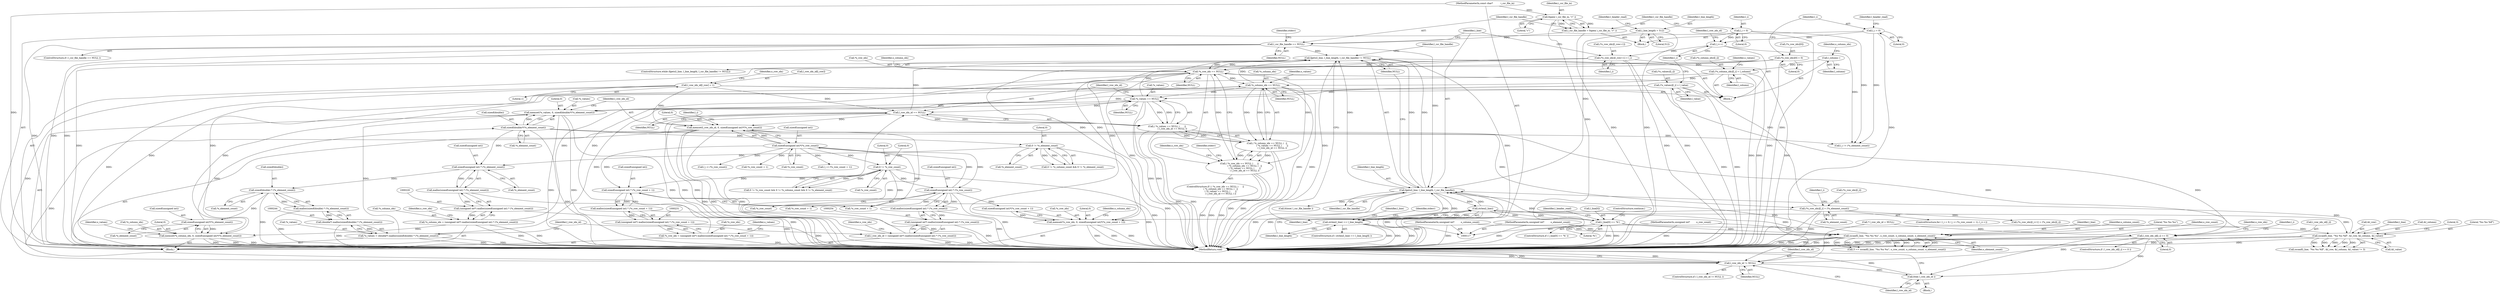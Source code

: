 digraph "0_libxsmm_151481489192e6d1997f8bde52c5c425ea41741d@API" {
"1000159" [label="(Call,fgets(l_line, l_line_length, l_csr_file_handle) != NULL)"];
"1000160" [label="(Call,fgets(l_line, l_line_length, l_csr_file_handle))"];
"1000177" [label="(Call,l_line[0] == '%')"];
"1000168" [label="(Call,strlen(l_line))"];
"1000366" [label="(Call,sscanf(l_line, \"%u %u %lf\", &l_row, &l_column, &l_value))"];
"1000195" [label="(Call,sscanf(l_line, \"%u %u %u\", o_row_count, o_column_count, o_element_count))"];
"1000122" [label="(MethodParameterIn,unsigned int*         o_row_count)"];
"1000123" [label="(MethodParameterIn,unsigned int*         o_column_count)"];
"1000124" [label="(MethodParameterIn,unsigned int*         o_element_count)"];
"1000128" [label="(Call,l_line_length = 512)"];
"1000167" [label="(Call,strlen(l_line) == l_line_length)"];
"1000150" [label="(Call,l_csr_file_handle == NULL)"];
"1000144" [label="(Call,l_csr_file_handle = fopen( i_csr_file_in, \"r\" ))"];
"1000146" [label="(Call,fopen( i_csr_file_in, \"r\" ))"];
"1000118" [label="(MethodParameterIn,const char*           i_csr_file_in)"];
"1000263" [label="(Call,*o_row_idx == NULL)"];
"1000404" [label="(Call,(*o_row_idx)[l_row+1] = l_i)"];
"1000397" [label="(Call,l_i++)"];
"1000141" [label="(Call,l_i = 0)"];
"1000347" [label="(Call,l_i = 0)"];
"1000227" [label="(Call,*o_row_idx = (unsigned int*) malloc(sizeof(unsigned int) * (*o_row_count + 1)))"];
"1000230" [label="(Call,(unsigned int*) malloc(sizeof(unsigned int) * (*o_row_count + 1)))"];
"1000232" [label="(Call,malloc(sizeof(unsigned int) * (*o_row_count + 1)))"];
"1000233" [label="(Call,sizeof(unsigned int) * (*o_row_count + 1))"];
"1000202" [label="(Call,0 != *o_row_count)"];
"1000317" [label="(Call,sizeof(unsigned int)*(*o_row_count))"];
"1000256" [label="(Call,sizeof(unsigned int) * (*o_row_count))"];
"1000341" [label="(Call,(*o_row_idx)[0] = 0)"];
"1000334" [label="(Call,(*o_row_idx)[l_i] = (*o_element_count))"];
"1000309" [label="(Call,sizeof(double)*(*o_element_count))"];
"1000300" [label="(Call,sizeof(unsigned int)*(*o_element_count))"];
"1000246" [label="(Call,sizeof(double) * (*o_element_count))"];
"1000222" [label="(Call,sizeof(unsigned int) * (*o_element_count))"];
"1000211" [label="(Call,0 != *o_element_count)"];
"1000159" [label="(Call,fgets(l_line, l_line_length, l_csr_file_handle) != NULL)"];
"1000273" [label="(Call,*o_values == NULL)"];
"1000391" [label="(Call,(*o_values)[l_i] = l_value)"];
"1000240" [label="(Call,*o_values = (double*) malloc(sizeof(double) * (*o_element_count)))"];
"1000243" [label="(Call,(double*) malloc(sizeof(double) * (*o_element_count)))"];
"1000245" [label="(Call,malloc(sizeof(double) * (*o_element_count)))"];
"1000268" [label="(Call,*o_column_idx == NULL)"];
"1000216" [label="(Call,*o_column_idx = (unsigned int*) malloc(sizeof(unsigned int) * (*o_element_count)))"];
"1000219" [label="(Call,(unsigned int*) malloc(sizeof(unsigned int) * (*o_element_count)))"];
"1000221" [label="(Call,malloc(sizeof(unsigned int) * (*o_element_count)))"];
"1000385" [label="(Call,(*o_column_idx)[l_i] = l_column)"];
"1000383" [label="(Call,l_column--)"];
"1000277" [label="(Call,l_row_idx_id == NULL)"];
"1000251" [label="(Call,l_row_idx_id = (unsigned int*) malloc(sizeof(unsigned int) * (*o_row_count)))"];
"1000253" [label="(Call,(unsigned int*) malloc(sizeof(unsigned int) * (*o_row_count)))"];
"1000255" [label="(Call,malloc(sizeof(unsigned int) * (*o_row_count)))"];
"1000399" [label="(Call,l_row_idx_id[l_row] = 1)"];
"1000454" [label="(Call,l_row_idx_id != NULL)"];
"1000458" [label="(Call,free( l_row_idx_id ))"];
"1000262" [label="(Call,( *o_row_idx == NULL )      ||\n               ( *o_column_idx == NULL )   ||\n               ( *o_values == NULL )       ||\n               ( l_row_idx_id == NULL ))"];
"1000267" [label="(Call,( *o_column_idx == NULL )   ||\n               ( *o_values == NULL )       ||\n               ( l_row_idx_id == NULL ))"];
"1000272" [label="(Call,( *o_values == NULL )       ||\n               ( l_row_idx_id == NULL ))"];
"1000314" [label="(Call,memset(l_row_idx_id, 0, sizeof(unsigned int)*(*o_row_count)))"];
"1000436" [label="(Call,l_row_idx_id[l_i] == 0)"];
"1000305" [label="(Call,memset(*o_values, 0, sizeof(double)*(*o_element_count)))"];
"1000296" [label="(Call,memset(*o_column_idx, 0, sizeof(unsigned int)*(*o_element_count)))"];
"1000285" [label="(Call,memset(*o_row_idx, 0, sizeof(unsigned int)*(*o_row_count + 1)))"];
"1000249" [label="(Call,*o_element_count)"];
"1000365" [label="(Call,sscanf(l_line, \"%u %u %lf\", &l_row, &l_column, &l_value) != 3)"];
"1000265" [label="(Identifier,o_row_idx)"];
"1000326" [label="(Call,l_i < (*o_row_count + 1))"];
"1000274" [label="(Call,*o_values)"];
"1000453" [label="(ControlStructure,if ( l_row_idx_id != NULL ))"];
"1000391" [label="(Call,(*o_values)[l_i] = l_value)"];
"1000401" [label="(Identifier,l_row_idx_id)"];
"1000308" [label="(Literal,0)"];
"1000199" [label="(Identifier,o_column_count)"];
"1000243" [label="(Call,(double*) malloc(sizeof(double) * (*o_element_count)))"];
"1000197" [label="(Literal,\"%u %u %u\")"];
"1000288" [label="(Literal,0)"];
"1000298" [label="(Identifier,o_column_idx)"];
"1000371" [label="(Call,&l_column)"];
"1000375" [label="(Literal,3)"];
"1000286" [label="(Call,*o_row_idx)"];
"1000230" [label="(Call,(unsigned int*) malloc(sizeof(unsigned int) * (*o_row_count + 1)))"];
"1000137" [label="(Call,* l_row_idx_id = NULL)"];
"1000176" [label="(ControlStructure,if ( l_line[0] == '%' ))"];
"1000383" [label="(Call,l_column--)"];
"1000128" [label="(Call,l_line_length = 512)"];
"1000161" [label="(Identifier,l_line)"];
"1000158" [label="(ControlStructure,while (fgets(l_line, l_line_length, l_csr_file_handle) != NULL))"];
"1000360" [label="(Block,)"];
"1000415" [label="(Call,l_i != (*o_element_count))"];
"1000403" [label="(Literal,1)"];
"1000134" [label="(Identifier,l_header_read)"];
"1000271" [label="(Identifier,NULL)"];
"1000122" [label="(MethodParameterIn,unsigned int*         o_row_count)"];
"1000162" [label="(Identifier,l_line_length)"];
"1000436" [label="(Call,l_row_idx_id[l_i] == 0)"];
"1000314" [label="(Call,memset(l_row_idx_id, 0, sizeof(unsigned int)*(*o_row_count)))"];
"1000309" [label="(Call,sizeof(double)*(*o_element_count))"];
"1000188" [label="(Identifier,l_header_read)"];
"1000285" [label="(Call,memset(*o_row_idx, 0, sizeof(unsigned int)*(*o_row_count + 1)))"];
"1000433" [label="(Identifier,l_i)"];
"1000307" [label="(Identifier,o_values)"];
"1000206" [label="(Call,0 != *o_column_count && 0 != *o_element_count)"];
"1000437" [label="(Call,l_row_idx_id[l_i])"];
"1000277" [label="(Call,l_row_idx_id == NULL)"];
"1000125" [label="(Block,)"];
"1000455" [label="(Identifier,l_row_idx_id)"];
"1000454" [label="(Call,l_row_idx_id != NULL)"];
"1000204" [label="(Call,*o_row_count)"];
"1000405" [label="(Call,(*o_row_idx)[l_row+1])"];
"1000179" [label="(Identifier,l_line)"];
"1000232" [label="(Call,malloc(sizeof(unsigned int) * (*o_row_count + 1)))"];
"1000435" [label="(ControlStructure,if ( l_row_idx_id[l_i] == 0 ))"];
"1000297" [label="(Call,*o_column_idx)"];
"1000144" [label="(Call,l_csr_file_handle = fopen( i_csr_file_in, \"r\" ))"];
"1000266" [label="(Identifier,NULL)"];
"1000275" [label="(Identifier,o_values)"];
"1000212" [label="(Literal,0)"];
"1000413" [label="(Identifier,l_csr_file_handle)"];
"1000236" [label="(Call,*o_row_count + 1)"];
"1000256" [label="(Call,sizeof(unsigned int) * (*o_row_count))"];
"1000178" [label="(Call,l_line[0])"];
"1000118" [label="(MethodParameterIn,const char*           i_csr_file_in)"];
"1000253" [label="(Call,(unsigned int*) malloc(sizeof(unsigned int) * (*o_row_count)))"];
"1000255" [label="(Call,malloc(sizeof(unsigned int) * (*o_row_count)))"];
"1000173" [label="(Identifier,stderr)"];
"1000428" [label="(Call,l_i < (*o_row_count))"];
"1000346" [label="(Literal,0)"];
"1000147" [label="(Identifier,i_csr_file_in)"];
"1000322" [label="(ControlStructure,for ( l_i = 0; l_i < (*o_row_count + 1); l_i++))"];
"1000150" [label="(Call,l_csr_file_handle == NULL)"];
"1000459" [label="(Identifier,l_row_idx_id)"];
"1000227" [label="(Call,*o_row_idx = (unsigned int*) malloc(sizeof(unsigned int) * (*o_row_count + 1)))"];
"1000200" [label="(Identifier,o_element_count)"];
"1000159" [label="(Call,fgets(l_line, l_line_length, l_csr_file_handle) != NULL)"];
"1000366" [label="(Call,sscanf(l_line, \"%u %u %lf\", &l_row, &l_column, &l_value))"];
"1000349" [label="(Literal,0)"];
"1000216" [label="(Call,*o_column_idx = (unsigned int*) malloc(sizeof(unsigned int) * (*o_element_count)))"];
"1000246" [label="(Call,sizeof(double) * (*o_element_count))"];
"1000259" [label="(Call,*o_row_count)"];
"1000222" [label="(Call,sizeof(unsigned int) * (*o_element_count))"];
"1000217" [label="(Call,*o_column_idx)"];
"1000201" [label="(Call,0 != *o_row_count && 0 != *o_column_count && 0 != *o_element_count)"];
"1000234" [label="(Call,sizeof(unsigned int))"];
"1000351" [label="(Identifier,l_header_read)"];
"1000169" [label="(Identifier,l_line)"];
"1000164" [label="(Identifier,NULL)"];
"1000160" [label="(Call,fgets(l_line, l_line_length, l_csr_file_handle))"];
"1000143" [label="(Literal,0)"];
"1000386" [label="(Call,(*o_column_idx)[l_i])"];
"1000373" [label="(Call,&l_value)"];
"1000292" [label="(Call,*o_row_count + 1)"];
"1000324" [label="(Identifier,l_i)"];
"1000268" [label="(Call,*o_column_idx == NULL)"];
"1000130" [label="(Literal,512)"];
"1000385" [label="(Call,(*o_column_idx)[l_i] = l_column)"];
"1000142" [label="(Identifier,l_i)"];
"1000312" [label="(Call,*o_element_count)"];
"1000368" [label="(Literal,\"%u %u %lf\")"];
"1000279" [label="(Identifier,NULL)"];
"1000392" [label="(Call,(*o_values)[l_i])"];
"1000151" [label="(Identifier,l_csr_file_handle)"];
"1000221" [label="(Call,malloc(sizeof(unsigned int) * (*o_element_count)))"];
"1000315" [label="(Identifier,l_row_idx_id)"];
"1000299" [label="(Literal,0)"];
"1000264" [label="(Call,*o_row_idx)"];
"1000166" [label="(ControlStructure,if ( strlen(l_line) == l_line_length ))"];
"1000270" [label="(Identifier,o_column_idx)"];
"1000240" [label="(Call,*o_values = (double*) malloc(sizeof(double) * (*o_element_count)))"];
"1000141" [label="(Call,l_i = 0)"];
"1000396" [label="(Identifier,l_value)"];
"1000193" [label="(Call,3 == sscanf(l_line, \"%u %u %u\", o_row_count, o_column_count, o_element_count))"];
"1000328" [label="(Call,*o_row_count + 1)"];
"1000276" [label="(Identifier,NULL)"];
"1000300" [label="(Call,sizeof(unsigned int)*(*o_element_count))"];
"1000407" [label="(Identifier,o_row_idx)"];
"1000129" [label="(Identifier,l_line_length)"];
"1000411" [label="(Identifier,l_i)"];
"1000208" [label="(Literal,0)"];
"1000342" [label="(Call,(*o_row_idx)[0])"];
"1000320" [label="(Call,*o_row_count)"];
"1000257" [label="(Call,sizeof(unsigned int))"];
"1000457" [label="(Block,)"];
"1000211" [label="(Call,0 != *o_element_count)"];
"1000263" [label="(Call,*o_row_idx == NULL)"];
"1000272" [label="(Call,( *o_values == NULL )       ||\n               ( l_row_idx_id == NULL ))"];
"1000241" [label="(Call,*o_values)"];
"1000400" [label="(Call,l_row_idx_id[l_row])"];
"1000335" [label="(Call,(*o_row_idx)[l_i])"];
"1000198" [label="(Identifier,o_row_count)"];
"1000183" [label="(ControlStructure,continue;)"];
"1000195" [label="(Call,sscanf(l_line, \"%u %u %u\", o_row_count, o_column_count, o_element_count))"];
"1000348" [label="(Identifier,l_i)"];
"1000310" [label="(Call,sizeof(double))"];
"1000334" [label="(Call,(*o_row_idx)[l_i] = (*o_element_count))"];
"1000317" [label="(Call,sizeof(unsigned int)*(*o_row_count))"];
"1000442" [label="(Call,(*o_row_idx)[l_i+1] = (*o_row_idx)[l_i])"];
"1000203" [label="(Literal,0)"];
"1000177" [label="(Call,l_line[0] == '%')"];
"1000233" [label="(Call,sizeof(unsigned int) * (*o_row_count + 1))"];
"1000252" [label="(Identifier,l_row_idx_id)"];
"1000296" [label="(Call,memset(*o_column_idx, 0, sizeof(unsigned int)*(*o_element_count)))"];
"1000397" [label="(Call,l_i++)"];
"1000155" [label="(Identifier,stderr)"];
"1000202" [label="(Call,0 != *o_row_count)"];
"1000316" [label="(Literal,0)"];
"1000460" [label="(MethodReturn,void)"];
"1000146" [label="(Call,fopen( i_csr_file_in, \"r\" ))"];
"1000399" [label="(Call,l_row_idx_id[l_row] = 1)"];
"1000305" [label="(Call,memset(*o_values, 0, sizeof(double)*(*o_element_count)))"];
"1000456" [label="(Identifier,NULL)"];
"1000247" [label="(Call,sizeof(double))"];
"1000394" [label="(Identifier,o_values)"];
"1000219" [label="(Call,(unsigned int*) malloc(sizeof(unsigned int) * (*o_element_count)))"];
"1000170" [label="(Identifier,l_line_length)"];
"1000145" [label="(Identifier,l_csr_file_handle)"];
"1000267" [label="(Call,( *o_column_idx == NULL )   ||\n               ( *o_values == NULL )       ||\n               ( l_row_idx_id == NULL ))"];
"1000163" [label="(Identifier,l_csr_file_handle)"];
"1000223" [label="(Call,sizeof(unsigned int))"];
"1000303" [label="(Call,*o_element_count)"];
"1000242" [label="(Identifier,o_values)"];
"1000347" [label="(Call,l_i = 0)"];
"1000278" [label="(Identifier,l_row_idx_id)"];
"1000167" [label="(Call,strlen(l_line) == l_line_length)"];
"1000333" [label="(Identifier,l_i)"];
"1000251" [label="(Call,l_row_idx_id = (unsigned int*) malloc(sizeof(unsigned int) * (*o_row_count)))"];
"1000196" [label="(Identifier,l_line)"];
"1000225" [label="(Call,*o_element_count)"];
"1000369" [label="(Call,&l_row)"];
"1000124" [label="(MethodParameterIn,unsigned int*         o_element_count)"];
"1000213" [label="(Call,*o_element_count)"];
"1000440" [label="(Literal,0)"];
"1000123" [label="(MethodParameterIn,unsigned int*         o_column_count)"];
"1000168" [label="(Call,strlen(l_line))"];
"1000262" [label="(Call,( *o_row_idx == NULL )      ||\n               ( *o_column_idx == NULL )   ||\n               ( *o_values == NULL )       ||\n               ( l_row_idx_id == NULL ))"];
"1000152" [label="(Identifier,NULL)"];
"1000398" [label="(Identifier,l_i)"];
"1000318" [label="(Call,sizeof(unsigned int))"];
"1000301" [label="(Call,sizeof(unsigned int))"];
"1000390" [label="(Identifier,l_column)"];
"1000388" [label="(Identifier,o_column_idx)"];
"1000306" [label="(Call,*o_values)"];
"1000367" [label="(Identifier,l_line)"];
"1000269" [label="(Call,*o_column_idx)"];
"1000282" [label="(Identifier,stderr)"];
"1000149" [label="(ControlStructure,if ( l_csr_file_handle == NULL ))"];
"1000287" [label="(Identifier,o_row_idx)"];
"1000339" [label="(Call,*o_element_count)"];
"1000228" [label="(Call,*o_row_idx)"];
"1000273" [label="(Call,*o_values == NULL)"];
"1000289" [label="(Call,sizeof(unsigned int)*(*o_row_count + 1))"];
"1000445" [label="(Identifier,o_row_idx)"];
"1000458" [label="(Call,free( l_row_idx_id ))"];
"1000181" [label="(Literal,'%')"];
"1000404" [label="(Call,(*o_row_idx)[l_row+1] = l_i)"];
"1000341" [label="(Call,(*o_row_idx)[0] = 0)"];
"1000245" [label="(Call,malloc(sizeof(double) * (*o_element_count)))"];
"1000384" [label="(Identifier,l_column)"];
"1000261" [label="(ControlStructure,if ( ( *o_row_idx == NULL )      ||\n               ( *o_column_idx == NULL )   ||\n               ( *o_values == NULL )       ||\n               ( l_row_idx_id == NULL ) ))"];
"1000148" [label="(Literal,\"r\")"];
"1000412" [label="(Call,fclose( l_csr_file_handle ))"];
"1000215" [label="(Block,)"];
"1000229" [label="(Identifier,o_row_idx)"];
"1000159" -> "1000158"  [label="AST: "];
"1000159" -> "1000164"  [label="CFG: "];
"1000160" -> "1000159"  [label="AST: "];
"1000164" -> "1000159"  [label="AST: "];
"1000169" -> "1000159"  [label="CFG: "];
"1000413" -> "1000159"  [label="CFG: "];
"1000159" -> "1000460"  [label="DDG: "];
"1000159" -> "1000460"  [label="DDG: "];
"1000159" -> "1000460"  [label="DDG: "];
"1000160" -> "1000159"  [label="DDG: "];
"1000160" -> "1000159"  [label="DDG: "];
"1000160" -> "1000159"  [label="DDG: "];
"1000150" -> "1000159"  [label="DDG: "];
"1000263" -> "1000159"  [label="DDG: "];
"1000273" -> "1000159"  [label="DDG: "];
"1000268" -> "1000159"  [label="DDG: "];
"1000277" -> "1000159"  [label="DDG: "];
"1000159" -> "1000263"  [label="DDG: "];
"1000159" -> "1000454"  [label="DDG: "];
"1000160" -> "1000163"  [label="CFG: "];
"1000161" -> "1000160"  [label="AST: "];
"1000162" -> "1000160"  [label="AST: "];
"1000163" -> "1000160"  [label="AST: "];
"1000164" -> "1000160"  [label="CFG: "];
"1000160" -> "1000460"  [label="DDG: "];
"1000160" -> "1000460"  [label="DDG: "];
"1000160" -> "1000460"  [label="DDG: "];
"1000177" -> "1000160"  [label="DDG: "];
"1000168" -> "1000160"  [label="DDG: "];
"1000366" -> "1000160"  [label="DDG: "];
"1000195" -> "1000160"  [label="DDG: "];
"1000128" -> "1000160"  [label="DDG: "];
"1000167" -> "1000160"  [label="DDG: "];
"1000150" -> "1000160"  [label="DDG: "];
"1000160" -> "1000168"  [label="DDG: "];
"1000160" -> "1000167"  [label="DDG: "];
"1000160" -> "1000412"  [label="DDG: "];
"1000177" -> "1000176"  [label="AST: "];
"1000177" -> "1000181"  [label="CFG: "];
"1000178" -> "1000177"  [label="AST: "];
"1000181" -> "1000177"  [label="AST: "];
"1000183" -> "1000177"  [label="CFG: "];
"1000188" -> "1000177"  [label="CFG: "];
"1000177" -> "1000460"  [label="DDG: "];
"1000177" -> "1000460"  [label="DDG: "];
"1000177" -> "1000168"  [label="DDG: "];
"1000168" -> "1000177"  [label="DDG: "];
"1000177" -> "1000195"  [label="DDG: "];
"1000177" -> "1000366"  [label="DDG: "];
"1000168" -> "1000167"  [label="AST: "];
"1000168" -> "1000169"  [label="CFG: "];
"1000169" -> "1000168"  [label="AST: "];
"1000170" -> "1000168"  [label="CFG: "];
"1000168" -> "1000460"  [label="DDG: "];
"1000168" -> "1000167"  [label="DDG: "];
"1000168" -> "1000195"  [label="DDG: "];
"1000168" -> "1000366"  [label="DDG: "];
"1000366" -> "1000365"  [label="AST: "];
"1000366" -> "1000373"  [label="CFG: "];
"1000367" -> "1000366"  [label="AST: "];
"1000368" -> "1000366"  [label="AST: "];
"1000369" -> "1000366"  [label="AST: "];
"1000371" -> "1000366"  [label="AST: "];
"1000373" -> "1000366"  [label="AST: "];
"1000375" -> "1000366"  [label="CFG: "];
"1000366" -> "1000460"  [label="DDG: "];
"1000366" -> "1000460"  [label="DDG: "];
"1000366" -> "1000460"  [label="DDG: "];
"1000366" -> "1000460"  [label="DDG: "];
"1000366" -> "1000365"  [label="DDG: "];
"1000366" -> "1000365"  [label="DDG: "];
"1000366" -> "1000365"  [label="DDG: "];
"1000366" -> "1000365"  [label="DDG: "];
"1000366" -> "1000365"  [label="DDG: "];
"1000195" -> "1000193"  [label="AST: "];
"1000195" -> "1000200"  [label="CFG: "];
"1000196" -> "1000195"  [label="AST: "];
"1000197" -> "1000195"  [label="AST: "];
"1000198" -> "1000195"  [label="AST: "];
"1000199" -> "1000195"  [label="AST: "];
"1000200" -> "1000195"  [label="AST: "];
"1000193" -> "1000195"  [label="CFG: "];
"1000195" -> "1000460"  [label="DDG: "];
"1000195" -> "1000460"  [label="DDG: "];
"1000195" -> "1000460"  [label="DDG: "];
"1000195" -> "1000460"  [label="DDG: "];
"1000195" -> "1000193"  [label="DDG: "];
"1000195" -> "1000193"  [label="DDG: "];
"1000195" -> "1000193"  [label="DDG: "];
"1000195" -> "1000193"  [label="DDG: "];
"1000195" -> "1000193"  [label="DDG: "];
"1000122" -> "1000195"  [label="DDG: "];
"1000123" -> "1000195"  [label="DDG: "];
"1000124" -> "1000195"  [label="DDG: "];
"1000122" -> "1000117"  [label="AST: "];
"1000122" -> "1000460"  [label="DDG: "];
"1000123" -> "1000117"  [label="AST: "];
"1000123" -> "1000460"  [label="DDG: "];
"1000124" -> "1000117"  [label="AST: "];
"1000124" -> "1000460"  [label="DDG: "];
"1000128" -> "1000125"  [label="AST: "];
"1000128" -> "1000130"  [label="CFG: "];
"1000129" -> "1000128"  [label="AST: "];
"1000130" -> "1000128"  [label="AST: "];
"1000134" -> "1000128"  [label="CFG: "];
"1000128" -> "1000460"  [label="DDG: "];
"1000167" -> "1000166"  [label="AST: "];
"1000167" -> "1000170"  [label="CFG: "];
"1000170" -> "1000167"  [label="AST: "];
"1000173" -> "1000167"  [label="CFG: "];
"1000179" -> "1000167"  [label="CFG: "];
"1000167" -> "1000460"  [label="DDG: "];
"1000167" -> "1000460"  [label="DDG: "];
"1000167" -> "1000460"  [label="DDG: "];
"1000150" -> "1000149"  [label="AST: "];
"1000150" -> "1000152"  [label="CFG: "];
"1000151" -> "1000150"  [label="AST: "];
"1000152" -> "1000150"  [label="AST: "];
"1000155" -> "1000150"  [label="CFG: "];
"1000161" -> "1000150"  [label="CFG: "];
"1000150" -> "1000460"  [label="DDG: "];
"1000150" -> "1000460"  [label="DDG: "];
"1000150" -> "1000460"  [label="DDG: "];
"1000144" -> "1000150"  [label="DDG: "];
"1000144" -> "1000125"  [label="AST: "];
"1000144" -> "1000146"  [label="CFG: "];
"1000145" -> "1000144"  [label="AST: "];
"1000146" -> "1000144"  [label="AST: "];
"1000151" -> "1000144"  [label="CFG: "];
"1000144" -> "1000460"  [label="DDG: "];
"1000146" -> "1000144"  [label="DDG: "];
"1000146" -> "1000144"  [label="DDG: "];
"1000146" -> "1000148"  [label="CFG: "];
"1000147" -> "1000146"  [label="AST: "];
"1000148" -> "1000146"  [label="AST: "];
"1000146" -> "1000460"  [label="DDG: "];
"1000118" -> "1000146"  [label="DDG: "];
"1000118" -> "1000117"  [label="AST: "];
"1000118" -> "1000460"  [label="DDG: "];
"1000263" -> "1000262"  [label="AST: "];
"1000263" -> "1000266"  [label="CFG: "];
"1000264" -> "1000263"  [label="AST: "];
"1000266" -> "1000263"  [label="AST: "];
"1000270" -> "1000263"  [label="CFG: "];
"1000262" -> "1000263"  [label="CFG: "];
"1000263" -> "1000460"  [label="DDG: "];
"1000263" -> "1000460"  [label="DDG: "];
"1000263" -> "1000262"  [label="DDG: "];
"1000263" -> "1000262"  [label="DDG: "];
"1000404" -> "1000263"  [label="DDG: "];
"1000227" -> "1000263"  [label="DDG: "];
"1000341" -> "1000263"  [label="DDG: "];
"1000334" -> "1000263"  [label="DDG: "];
"1000263" -> "1000268"  [label="DDG: "];
"1000263" -> "1000285"  [label="DDG: "];
"1000404" -> "1000360"  [label="AST: "];
"1000404" -> "1000411"  [label="CFG: "];
"1000405" -> "1000404"  [label="AST: "];
"1000411" -> "1000404"  [label="AST: "];
"1000161" -> "1000404"  [label="CFG: "];
"1000404" -> "1000460"  [label="DDG: "];
"1000404" -> "1000460"  [label="DDG: "];
"1000404" -> "1000285"  [label="DDG: "];
"1000397" -> "1000404"  [label="DDG: "];
"1000397" -> "1000360"  [label="AST: "];
"1000397" -> "1000398"  [label="CFG: "];
"1000398" -> "1000397"  [label="AST: "];
"1000401" -> "1000397"  [label="CFG: "];
"1000141" -> "1000397"  [label="DDG: "];
"1000347" -> "1000397"  [label="DDG: "];
"1000397" -> "1000415"  [label="DDG: "];
"1000141" -> "1000125"  [label="AST: "];
"1000141" -> "1000143"  [label="CFG: "];
"1000142" -> "1000141"  [label="AST: "];
"1000143" -> "1000141"  [label="AST: "];
"1000145" -> "1000141"  [label="CFG: "];
"1000141" -> "1000460"  [label="DDG: "];
"1000141" -> "1000415"  [label="DDG: "];
"1000347" -> "1000215"  [label="AST: "];
"1000347" -> "1000349"  [label="CFG: "];
"1000348" -> "1000347"  [label="AST: "];
"1000349" -> "1000347"  [label="AST: "];
"1000351" -> "1000347"  [label="CFG: "];
"1000347" -> "1000460"  [label="DDG: "];
"1000347" -> "1000415"  [label="DDG: "];
"1000227" -> "1000215"  [label="AST: "];
"1000227" -> "1000230"  [label="CFG: "];
"1000228" -> "1000227"  [label="AST: "];
"1000230" -> "1000227"  [label="AST: "];
"1000242" -> "1000227"  [label="CFG: "];
"1000227" -> "1000460"  [label="DDG: "];
"1000230" -> "1000227"  [label="DDG: "];
"1000230" -> "1000232"  [label="CFG: "];
"1000231" -> "1000230"  [label="AST: "];
"1000232" -> "1000230"  [label="AST: "];
"1000230" -> "1000460"  [label="DDG: "];
"1000232" -> "1000230"  [label="DDG: "];
"1000232" -> "1000233"  [label="CFG: "];
"1000233" -> "1000232"  [label="AST: "];
"1000232" -> "1000460"  [label="DDG: "];
"1000233" -> "1000232"  [label="DDG: "];
"1000233" -> "1000236"  [label="CFG: "];
"1000234" -> "1000233"  [label="AST: "];
"1000236" -> "1000233"  [label="AST: "];
"1000233" -> "1000460"  [label="DDG: "];
"1000202" -> "1000233"  [label="DDG: "];
"1000317" -> "1000233"  [label="DDG: "];
"1000202" -> "1000201"  [label="AST: "];
"1000202" -> "1000204"  [label="CFG: "];
"1000203" -> "1000202"  [label="AST: "];
"1000204" -> "1000202"  [label="AST: "];
"1000208" -> "1000202"  [label="CFG: "];
"1000201" -> "1000202"  [label="CFG: "];
"1000202" -> "1000460"  [label="DDG: "];
"1000202" -> "1000201"  [label="DDG: "];
"1000202" -> "1000201"  [label="DDG: "];
"1000317" -> "1000202"  [label="DDG: "];
"1000202" -> "1000236"  [label="DDG: "];
"1000202" -> "1000256"  [label="DDG: "];
"1000317" -> "1000314"  [label="AST: "];
"1000317" -> "1000320"  [label="CFG: "];
"1000318" -> "1000317"  [label="AST: "];
"1000320" -> "1000317"  [label="AST: "];
"1000314" -> "1000317"  [label="CFG: "];
"1000317" -> "1000236"  [label="DDG: "];
"1000317" -> "1000256"  [label="DDG: "];
"1000317" -> "1000314"  [label="DDG: "];
"1000256" -> "1000317"  [label="DDG: "];
"1000317" -> "1000326"  [label="DDG: "];
"1000317" -> "1000328"  [label="DDG: "];
"1000317" -> "1000428"  [label="DDG: "];
"1000256" -> "1000255"  [label="AST: "];
"1000256" -> "1000259"  [label="CFG: "];
"1000257" -> "1000256"  [label="AST: "];
"1000259" -> "1000256"  [label="AST: "];
"1000255" -> "1000256"  [label="CFG: "];
"1000256" -> "1000460"  [label="DDG: "];
"1000256" -> "1000255"  [label="DDG: "];
"1000256" -> "1000289"  [label="DDG: "];
"1000256" -> "1000292"  [label="DDG: "];
"1000341" -> "1000215"  [label="AST: "];
"1000341" -> "1000346"  [label="CFG: "];
"1000342" -> "1000341"  [label="AST: "];
"1000346" -> "1000341"  [label="AST: "];
"1000348" -> "1000341"  [label="CFG: "];
"1000341" -> "1000460"  [label="DDG: "];
"1000341" -> "1000285"  [label="DDG: "];
"1000334" -> "1000322"  [label="AST: "];
"1000334" -> "1000339"  [label="CFG: "];
"1000335" -> "1000334"  [label="AST: "];
"1000339" -> "1000334"  [label="AST: "];
"1000333" -> "1000334"  [label="CFG: "];
"1000334" -> "1000460"  [label="DDG: "];
"1000334" -> "1000460"  [label="DDG: "];
"1000334" -> "1000285"  [label="DDG: "];
"1000309" -> "1000334"  [label="DDG: "];
"1000334" -> "1000442"  [label="DDG: "];
"1000309" -> "1000305"  [label="AST: "];
"1000309" -> "1000312"  [label="CFG: "];
"1000310" -> "1000309"  [label="AST: "];
"1000312" -> "1000309"  [label="AST: "];
"1000305" -> "1000309"  [label="CFG: "];
"1000309" -> "1000460"  [label="DDG: "];
"1000309" -> "1000211"  [label="DDG: "];
"1000309" -> "1000222"  [label="DDG: "];
"1000309" -> "1000305"  [label="DDG: "];
"1000300" -> "1000309"  [label="DDG: "];
"1000309" -> "1000415"  [label="DDG: "];
"1000300" -> "1000296"  [label="AST: "];
"1000300" -> "1000303"  [label="CFG: "];
"1000301" -> "1000300"  [label="AST: "];
"1000303" -> "1000300"  [label="AST: "];
"1000296" -> "1000300"  [label="CFG: "];
"1000300" -> "1000296"  [label="DDG: "];
"1000246" -> "1000300"  [label="DDG: "];
"1000246" -> "1000245"  [label="AST: "];
"1000246" -> "1000249"  [label="CFG: "];
"1000247" -> "1000246"  [label="AST: "];
"1000249" -> "1000246"  [label="AST: "];
"1000245" -> "1000246"  [label="CFG: "];
"1000246" -> "1000460"  [label="DDG: "];
"1000246" -> "1000245"  [label="DDG: "];
"1000222" -> "1000246"  [label="DDG: "];
"1000222" -> "1000221"  [label="AST: "];
"1000222" -> "1000225"  [label="CFG: "];
"1000223" -> "1000222"  [label="AST: "];
"1000225" -> "1000222"  [label="AST: "];
"1000221" -> "1000222"  [label="CFG: "];
"1000222" -> "1000221"  [label="DDG: "];
"1000211" -> "1000222"  [label="DDG: "];
"1000211" -> "1000206"  [label="AST: "];
"1000211" -> "1000213"  [label="CFG: "];
"1000212" -> "1000211"  [label="AST: "];
"1000213" -> "1000211"  [label="AST: "];
"1000206" -> "1000211"  [label="CFG: "];
"1000211" -> "1000460"  [label="DDG: "];
"1000211" -> "1000206"  [label="DDG: "];
"1000211" -> "1000206"  [label="DDG: "];
"1000273" -> "1000272"  [label="AST: "];
"1000273" -> "1000276"  [label="CFG: "];
"1000274" -> "1000273"  [label="AST: "];
"1000276" -> "1000273"  [label="AST: "];
"1000278" -> "1000273"  [label="CFG: "];
"1000272" -> "1000273"  [label="CFG: "];
"1000273" -> "1000460"  [label="DDG: "];
"1000273" -> "1000460"  [label="DDG: "];
"1000273" -> "1000272"  [label="DDG: "];
"1000273" -> "1000272"  [label="DDG: "];
"1000391" -> "1000273"  [label="DDG: "];
"1000240" -> "1000273"  [label="DDG: "];
"1000268" -> "1000273"  [label="DDG: "];
"1000273" -> "1000277"  [label="DDG: "];
"1000273" -> "1000305"  [label="DDG: "];
"1000391" -> "1000360"  [label="AST: "];
"1000391" -> "1000396"  [label="CFG: "];
"1000392" -> "1000391"  [label="AST: "];
"1000396" -> "1000391"  [label="AST: "];
"1000398" -> "1000391"  [label="CFG: "];
"1000391" -> "1000460"  [label="DDG: "];
"1000391" -> "1000460"  [label="DDG: "];
"1000391" -> "1000305"  [label="DDG: "];
"1000240" -> "1000215"  [label="AST: "];
"1000240" -> "1000243"  [label="CFG: "];
"1000241" -> "1000240"  [label="AST: "];
"1000243" -> "1000240"  [label="AST: "];
"1000252" -> "1000240"  [label="CFG: "];
"1000240" -> "1000460"  [label="DDG: "];
"1000240" -> "1000460"  [label="DDG: "];
"1000243" -> "1000240"  [label="DDG: "];
"1000240" -> "1000305"  [label="DDG: "];
"1000243" -> "1000245"  [label="CFG: "];
"1000244" -> "1000243"  [label="AST: "];
"1000245" -> "1000243"  [label="AST: "];
"1000243" -> "1000460"  [label="DDG: "];
"1000245" -> "1000243"  [label="DDG: "];
"1000245" -> "1000460"  [label="DDG: "];
"1000268" -> "1000267"  [label="AST: "];
"1000268" -> "1000271"  [label="CFG: "];
"1000269" -> "1000268"  [label="AST: "];
"1000271" -> "1000268"  [label="AST: "];
"1000275" -> "1000268"  [label="CFG: "];
"1000267" -> "1000268"  [label="CFG: "];
"1000268" -> "1000460"  [label="DDG: "];
"1000268" -> "1000460"  [label="DDG: "];
"1000268" -> "1000267"  [label="DDG: "];
"1000268" -> "1000267"  [label="DDG: "];
"1000216" -> "1000268"  [label="DDG: "];
"1000385" -> "1000268"  [label="DDG: "];
"1000268" -> "1000296"  [label="DDG: "];
"1000216" -> "1000215"  [label="AST: "];
"1000216" -> "1000219"  [label="CFG: "];
"1000217" -> "1000216"  [label="AST: "];
"1000219" -> "1000216"  [label="AST: "];
"1000229" -> "1000216"  [label="CFG: "];
"1000216" -> "1000460"  [label="DDG: "];
"1000216" -> "1000460"  [label="DDG: "];
"1000219" -> "1000216"  [label="DDG: "];
"1000216" -> "1000296"  [label="DDG: "];
"1000219" -> "1000221"  [label="CFG: "];
"1000220" -> "1000219"  [label="AST: "];
"1000221" -> "1000219"  [label="AST: "];
"1000219" -> "1000460"  [label="DDG: "];
"1000221" -> "1000219"  [label="DDG: "];
"1000221" -> "1000460"  [label="DDG: "];
"1000385" -> "1000360"  [label="AST: "];
"1000385" -> "1000390"  [label="CFG: "];
"1000386" -> "1000385"  [label="AST: "];
"1000390" -> "1000385"  [label="AST: "];
"1000394" -> "1000385"  [label="CFG: "];
"1000385" -> "1000460"  [label="DDG: "];
"1000385" -> "1000460"  [label="DDG: "];
"1000385" -> "1000296"  [label="DDG: "];
"1000383" -> "1000385"  [label="DDG: "];
"1000383" -> "1000360"  [label="AST: "];
"1000383" -> "1000384"  [label="CFG: "];
"1000384" -> "1000383"  [label="AST: "];
"1000388" -> "1000383"  [label="CFG: "];
"1000277" -> "1000272"  [label="AST: "];
"1000277" -> "1000279"  [label="CFG: "];
"1000278" -> "1000277"  [label="AST: "];
"1000279" -> "1000277"  [label="AST: "];
"1000272" -> "1000277"  [label="CFG: "];
"1000277" -> "1000460"  [label="DDG: "];
"1000277" -> "1000460"  [label="DDG: "];
"1000277" -> "1000272"  [label="DDG: "];
"1000277" -> "1000272"  [label="DDG: "];
"1000251" -> "1000277"  [label="DDG: "];
"1000399" -> "1000277"  [label="DDG: "];
"1000277" -> "1000314"  [label="DDG: "];
"1000251" -> "1000215"  [label="AST: "];
"1000251" -> "1000253"  [label="CFG: "];
"1000252" -> "1000251"  [label="AST: "];
"1000253" -> "1000251"  [label="AST: "];
"1000265" -> "1000251"  [label="CFG: "];
"1000251" -> "1000460"  [label="DDG: "];
"1000251" -> "1000460"  [label="DDG: "];
"1000253" -> "1000251"  [label="DDG: "];
"1000251" -> "1000314"  [label="DDG: "];
"1000253" -> "1000255"  [label="CFG: "];
"1000254" -> "1000253"  [label="AST: "];
"1000255" -> "1000253"  [label="AST: "];
"1000253" -> "1000460"  [label="DDG: "];
"1000255" -> "1000253"  [label="DDG: "];
"1000255" -> "1000460"  [label="DDG: "];
"1000399" -> "1000360"  [label="AST: "];
"1000399" -> "1000403"  [label="CFG: "];
"1000400" -> "1000399"  [label="AST: "];
"1000403" -> "1000399"  [label="AST: "];
"1000407" -> "1000399"  [label="CFG: "];
"1000399" -> "1000460"  [label="DDG: "];
"1000399" -> "1000314"  [label="DDG: "];
"1000399" -> "1000454"  [label="DDG: "];
"1000399" -> "1000458"  [label="DDG: "];
"1000454" -> "1000453"  [label="AST: "];
"1000454" -> "1000456"  [label="CFG: "];
"1000455" -> "1000454"  [label="AST: "];
"1000456" -> "1000454"  [label="AST: "];
"1000459" -> "1000454"  [label="CFG: "];
"1000460" -> "1000454"  [label="CFG: "];
"1000454" -> "1000460"  [label="DDG: "];
"1000454" -> "1000460"  [label="DDG: "];
"1000454" -> "1000460"  [label="DDG: "];
"1000314" -> "1000454"  [label="DDG: "];
"1000436" -> "1000454"  [label="DDG: "];
"1000137" -> "1000454"  [label="DDG: "];
"1000454" -> "1000458"  [label="DDG: "];
"1000458" -> "1000457"  [label="AST: "];
"1000458" -> "1000459"  [label="CFG: "];
"1000459" -> "1000458"  [label="AST: "];
"1000460" -> "1000458"  [label="CFG: "];
"1000458" -> "1000460"  [label="DDG: "];
"1000436" -> "1000458"  [label="DDG: "];
"1000262" -> "1000261"  [label="AST: "];
"1000262" -> "1000267"  [label="CFG: "];
"1000267" -> "1000262"  [label="AST: "];
"1000282" -> "1000262"  [label="CFG: "];
"1000287" -> "1000262"  [label="CFG: "];
"1000262" -> "1000460"  [label="DDG: "];
"1000262" -> "1000460"  [label="DDG: "];
"1000262" -> "1000460"  [label="DDG: "];
"1000267" -> "1000262"  [label="DDG: "];
"1000267" -> "1000262"  [label="DDG: "];
"1000267" -> "1000272"  [label="CFG: "];
"1000272" -> "1000267"  [label="AST: "];
"1000267" -> "1000460"  [label="DDG: "];
"1000267" -> "1000460"  [label="DDG: "];
"1000272" -> "1000267"  [label="DDG: "];
"1000272" -> "1000267"  [label="DDG: "];
"1000272" -> "1000460"  [label="DDG: "];
"1000272" -> "1000460"  [label="DDG: "];
"1000314" -> "1000215"  [label="AST: "];
"1000315" -> "1000314"  [label="AST: "];
"1000316" -> "1000314"  [label="AST: "];
"1000324" -> "1000314"  [label="CFG: "];
"1000314" -> "1000460"  [label="DDG: "];
"1000314" -> "1000460"  [label="DDG: "];
"1000314" -> "1000460"  [label="DDG: "];
"1000314" -> "1000436"  [label="DDG: "];
"1000436" -> "1000435"  [label="AST: "];
"1000436" -> "1000440"  [label="CFG: "];
"1000437" -> "1000436"  [label="AST: "];
"1000440" -> "1000436"  [label="AST: "];
"1000445" -> "1000436"  [label="CFG: "];
"1000433" -> "1000436"  [label="CFG: "];
"1000436" -> "1000460"  [label="DDG: "];
"1000436" -> "1000460"  [label="DDG: "];
"1000137" -> "1000436"  [label="DDG: "];
"1000305" -> "1000215"  [label="AST: "];
"1000306" -> "1000305"  [label="AST: "];
"1000308" -> "1000305"  [label="AST: "];
"1000315" -> "1000305"  [label="CFG: "];
"1000305" -> "1000460"  [label="DDG: "];
"1000305" -> "1000460"  [label="DDG: "];
"1000305" -> "1000460"  [label="DDG: "];
"1000296" -> "1000215"  [label="AST: "];
"1000297" -> "1000296"  [label="AST: "];
"1000299" -> "1000296"  [label="AST: "];
"1000307" -> "1000296"  [label="CFG: "];
"1000296" -> "1000460"  [label="DDG: "];
"1000296" -> "1000460"  [label="DDG: "];
"1000296" -> "1000460"  [label="DDG: "];
"1000285" -> "1000215"  [label="AST: "];
"1000285" -> "1000289"  [label="CFG: "];
"1000286" -> "1000285"  [label="AST: "];
"1000288" -> "1000285"  [label="AST: "];
"1000289" -> "1000285"  [label="AST: "];
"1000298" -> "1000285"  [label="CFG: "];
"1000285" -> "1000460"  [label="DDG: "];
"1000285" -> "1000460"  [label="DDG: "];
"1000285" -> "1000460"  [label="DDG: "];
"1000289" -> "1000285"  [label="DDG: "];
}
